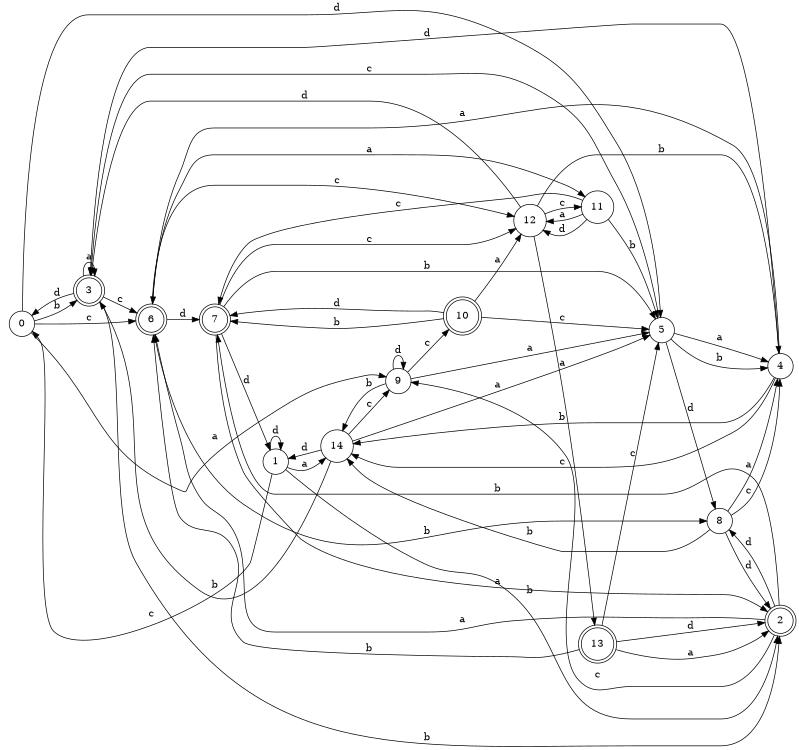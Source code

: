 digraph n12_4 {
__start0 [label="" shape="none"];

rankdir=LR;
size="8,5";

s0 [style="filled", color="black", fillcolor="white" shape="circle", label="0"];
s1 [style="filled", color="black", fillcolor="white" shape="circle", label="1"];
s2 [style="rounded,filled", color="black", fillcolor="white" shape="doublecircle", label="2"];
s3 [style="rounded,filled", color="black", fillcolor="white" shape="doublecircle", label="3"];
s4 [style="filled", color="black", fillcolor="white" shape="circle", label="4"];
s5 [style="filled", color="black", fillcolor="white" shape="circle", label="5"];
s6 [style="rounded,filled", color="black", fillcolor="white" shape="doublecircle", label="6"];
s7 [style="rounded,filled", color="black", fillcolor="white" shape="doublecircle", label="7"];
s8 [style="filled", color="black", fillcolor="white" shape="circle", label="8"];
s9 [style="filled", color="black", fillcolor="white" shape="circle", label="9"];
s10 [style="rounded,filled", color="black", fillcolor="white" shape="doublecircle", label="10"];
s11 [style="filled", color="black", fillcolor="white" shape="circle", label="11"];
s12 [style="filled", color="black", fillcolor="white" shape="circle", label="12"];
s13 [style="rounded,filled", color="black", fillcolor="white" shape="doublecircle", label="13"];
s14 [style="filled", color="black", fillcolor="white" shape="circle", label="14"];
s0 -> s9 [label="a"];
s0 -> s3 [label="b"];
s0 -> s6 [label="c"];
s0 -> s5 [label="d"];
s1 -> s14 [label="a"];
s1 -> s2 [label="b"];
s1 -> s0 [label="c"];
s1 -> s1 [label="d"];
s2 -> s6 [label="a"];
s2 -> s7 [label="b"];
s2 -> s9 [label="c"];
s2 -> s8 [label="d"];
s3 -> s3 [label="a"];
s3 -> s2 [label="b"];
s3 -> s6 [label="c"];
s3 -> s0 [label="d"];
s4 -> s6 [label="a"];
s4 -> s14 [label="b"];
s4 -> s14 [label="c"];
s4 -> s3 [label="d"];
s5 -> s4 [label="a"];
s5 -> s4 [label="b"];
s5 -> s3 [label="c"];
s5 -> s8 [label="d"];
s6 -> s11 [label="a"];
s6 -> s8 [label="b"];
s6 -> s12 [label="c"];
s6 -> s7 [label="d"];
s7 -> s2 [label="a"];
s7 -> s5 [label="b"];
s7 -> s12 [label="c"];
s7 -> s1 [label="d"];
s8 -> s4 [label="a"];
s8 -> s14 [label="b"];
s8 -> s4 [label="c"];
s8 -> s2 [label="d"];
s9 -> s5 [label="a"];
s9 -> s14 [label="b"];
s9 -> s10 [label="c"];
s9 -> s9 [label="d"];
s10 -> s12 [label="a"];
s10 -> s7 [label="b"];
s10 -> s5 [label="c"];
s10 -> s7 [label="d"];
s11 -> s12 [label="a"];
s11 -> s5 [label="b"];
s11 -> s7 [label="c"];
s11 -> s12 [label="d"];
s12 -> s13 [label="a"];
s12 -> s4 [label="b"];
s12 -> s11 [label="c"];
s12 -> s3 [label="d"];
s13 -> s2 [label="a"];
s13 -> s6 [label="b"];
s13 -> s5 [label="c"];
s13 -> s2 [label="d"];
s14 -> s5 [label="a"];
s14 -> s3 [label="b"];
s14 -> s9 [label="c"];
s14 -> s1 [label="d"];

}